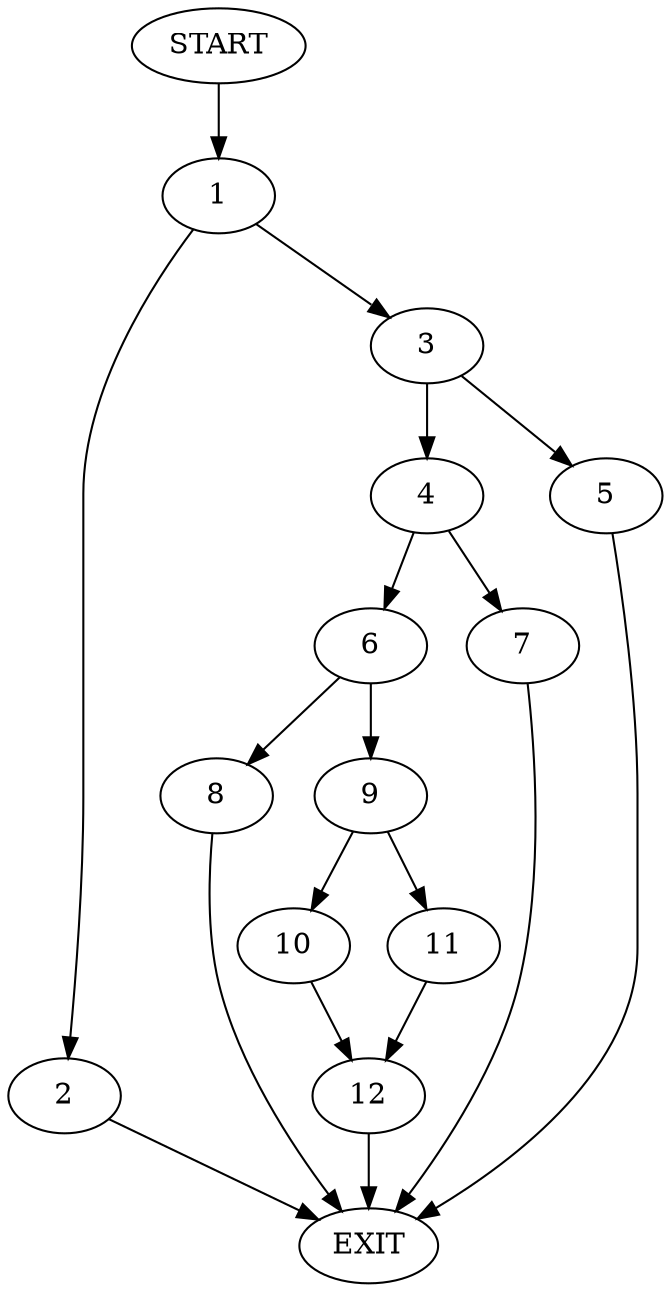 digraph {
0 [label="START"]
13 [label="EXIT"]
0 -> 1
1 -> 2
1 -> 3
2 -> 13
3 -> 4
3 -> 5
4 -> 6
4 -> 7
5 -> 13
7 -> 13
6 -> 8
6 -> 9
8 -> 13
9 -> 10
9 -> 11
11 -> 12
10 -> 12
12 -> 13
}
